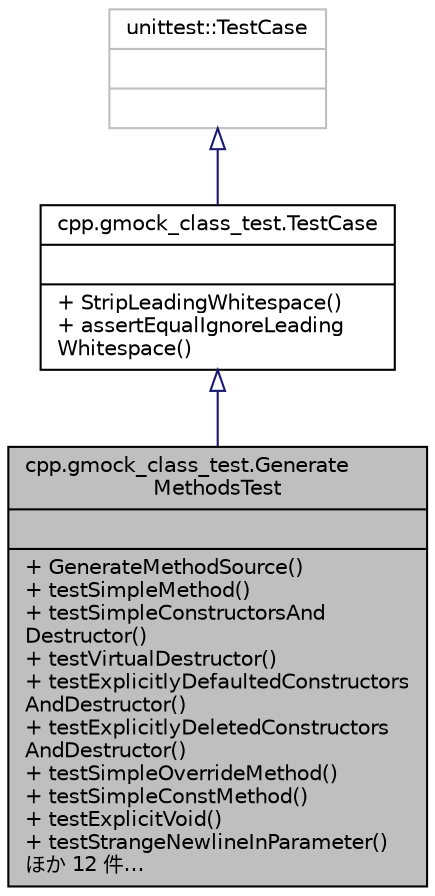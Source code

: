 digraph "cpp.gmock_class_test.GenerateMethodsTest"
{
  edge [fontname="Helvetica",fontsize="10",labelfontname="Helvetica",labelfontsize="10"];
  node [fontname="Helvetica",fontsize="10",shape=record];
  Node0 [label="{cpp.gmock_class_test.Generate\lMethodsTest\n||+ GenerateMethodSource()\l+ testSimpleMethod()\l+ testSimpleConstructorsAnd\lDestructor()\l+ testVirtualDestructor()\l+ testExplicitlyDefaultedConstructors\lAndDestructor()\l+ testExplicitlyDeletedConstructors\lAndDestructor()\l+ testSimpleOverrideMethod()\l+ testSimpleConstMethod()\l+ testExplicitVoid()\l+ testStrangeNewlineInParameter()\lほか 12 件…\l}",height=0.2,width=0.4,color="black", fillcolor="grey75", style="filled", fontcolor="black"];
  Node1 -> Node0 [dir="back",color="midnightblue",fontsize="10",style="solid",arrowtail="onormal",fontname="Helvetica"];
  Node1 [label="{cpp.gmock_class_test.TestCase\n||+ StripLeadingWhitespace()\l+ assertEqualIgnoreLeading\lWhitespace()\l}",height=0.2,width=0.4,color="black", fillcolor="white", style="filled",URL="$d0/d8a/classcpp_1_1gmock__class__test_1_1_test_case.html"];
  Node2 -> Node1 [dir="back",color="midnightblue",fontsize="10",style="solid",arrowtail="onormal",fontname="Helvetica"];
  Node2 [label="{unittest::TestCase\n||}",height=0.2,width=0.4,color="grey75", fillcolor="white", style="filled"];
}
